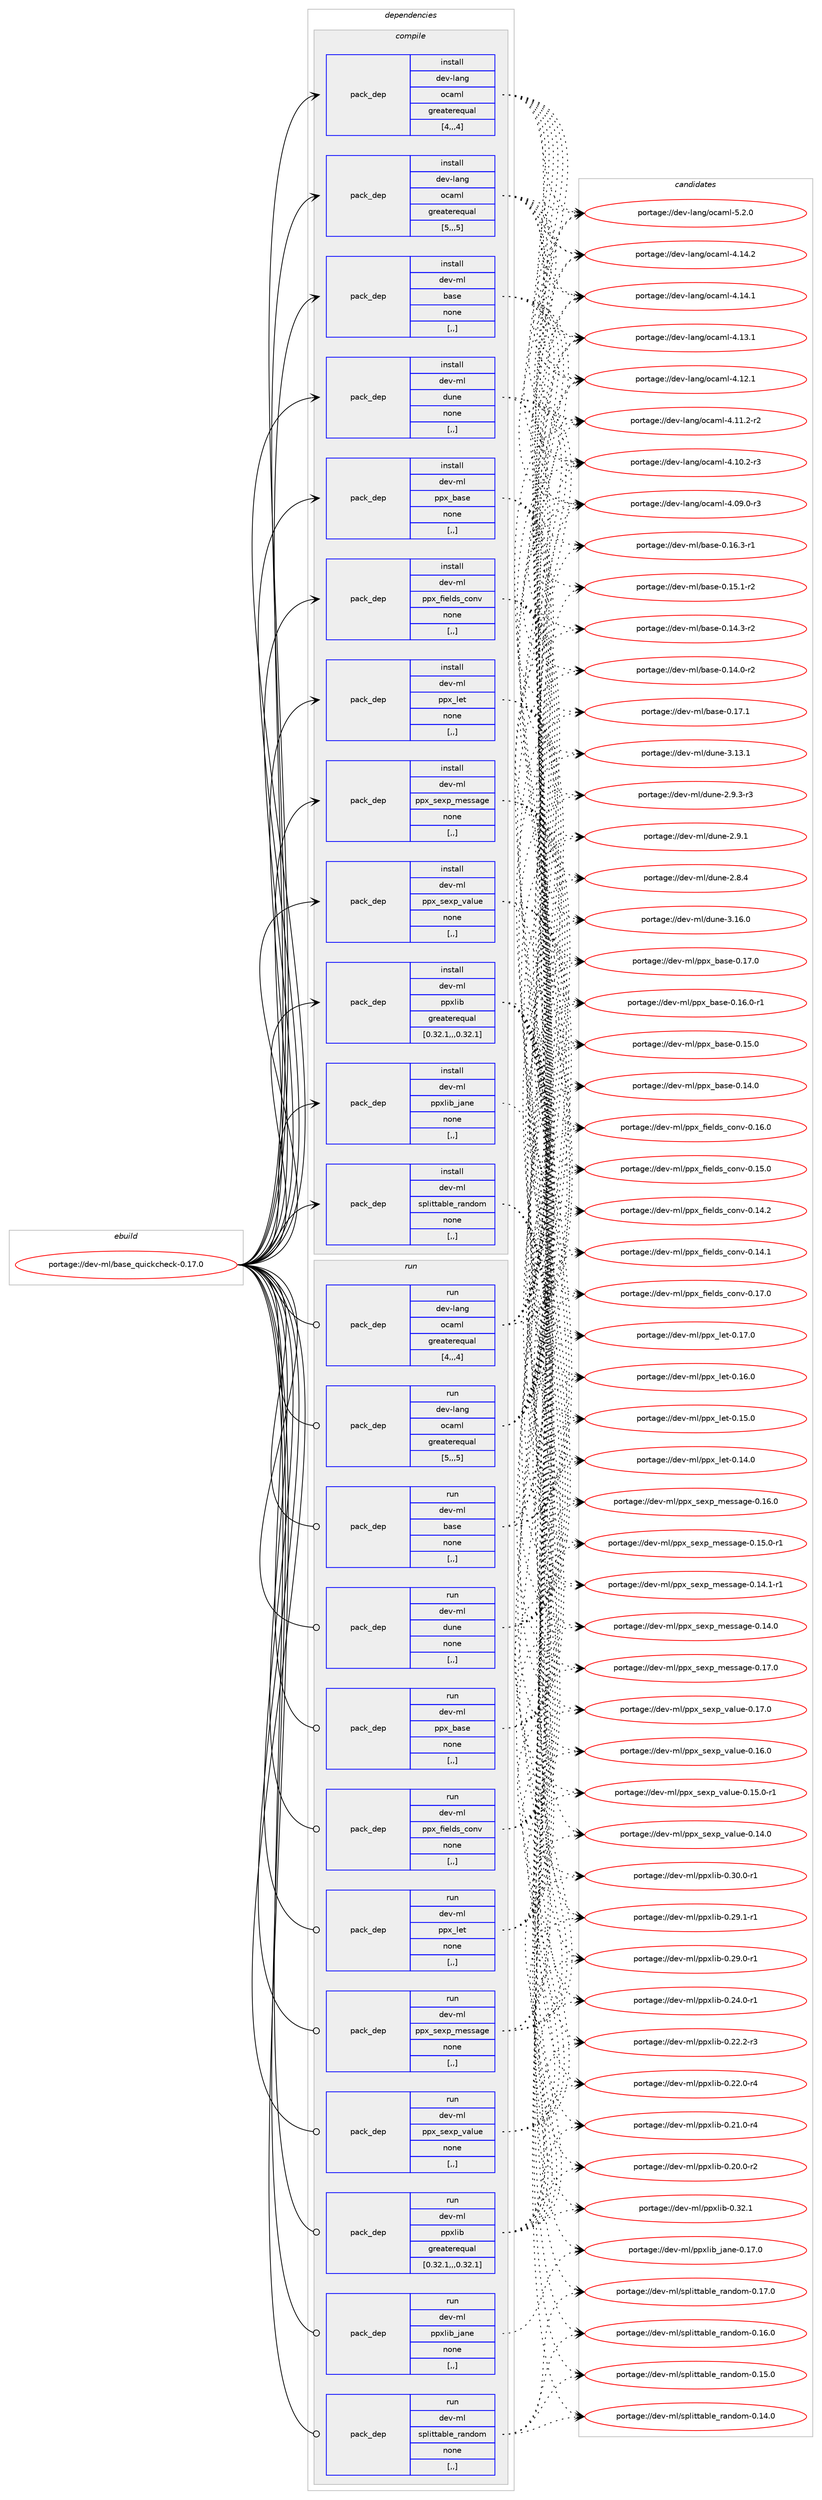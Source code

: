 digraph prolog {

# *************
# Graph options
# *************

newrank=true;
concentrate=true;
compound=true;
graph [rankdir=LR,fontname=Helvetica,fontsize=10,ranksep=1.5];#, ranksep=2.5, nodesep=0.2];
edge  [arrowhead=vee];
node  [fontname=Helvetica,fontsize=10];

# **********
# The ebuild
# **********

subgraph cluster_leftcol {
color=gray;
label=<<i>ebuild</i>>;
id [label="portage://dev-ml/base_quickcheck-0.17.0", color=red, width=4, href="../dev-ml/base_quickcheck-0.17.0.svg"];
}

# ****************
# The dependencies
# ****************

subgraph cluster_midcol {
color=gray;
label=<<i>dependencies</i>>;
subgraph cluster_compile {
fillcolor="#eeeeee";
style=filled;
label=<<i>compile</i>>;
subgraph pack447629 {
dependency611872 [label=<<TABLE BORDER="0" CELLBORDER="1" CELLSPACING="0" CELLPADDING="4" WIDTH="220"><TR><TD ROWSPAN="6" CELLPADDING="30">pack_dep</TD></TR><TR><TD WIDTH="110">install</TD></TR><TR><TD>dev-lang</TD></TR><TR><TD>ocaml</TD></TR><TR><TD>greaterequal</TD></TR><TR><TD>[4,,,4]</TD></TR></TABLE>>, shape=none, color=blue];
}
id:e -> dependency611872:w [weight=20,style="solid",arrowhead="vee"];
subgraph pack447630 {
dependency611873 [label=<<TABLE BORDER="0" CELLBORDER="1" CELLSPACING="0" CELLPADDING="4" WIDTH="220"><TR><TD ROWSPAN="6" CELLPADDING="30">pack_dep</TD></TR><TR><TD WIDTH="110">install</TD></TR><TR><TD>dev-lang</TD></TR><TR><TD>ocaml</TD></TR><TR><TD>greaterequal</TD></TR><TR><TD>[5,,,5]</TD></TR></TABLE>>, shape=none, color=blue];
}
id:e -> dependency611873:w [weight=20,style="solid",arrowhead="vee"];
subgraph pack447631 {
dependency611874 [label=<<TABLE BORDER="0" CELLBORDER="1" CELLSPACING="0" CELLPADDING="4" WIDTH="220"><TR><TD ROWSPAN="6" CELLPADDING="30">pack_dep</TD></TR><TR><TD WIDTH="110">install</TD></TR><TR><TD>dev-ml</TD></TR><TR><TD>base</TD></TR><TR><TD>none</TD></TR><TR><TD>[,,]</TD></TR></TABLE>>, shape=none, color=blue];
}
id:e -> dependency611874:w [weight=20,style="solid",arrowhead="vee"];
subgraph pack447632 {
dependency611875 [label=<<TABLE BORDER="0" CELLBORDER="1" CELLSPACING="0" CELLPADDING="4" WIDTH="220"><TR><TD ROWSPAN="6" CELLPADDING="30">pack_dep</TD></TR><TR><TD WIDTH="110">install</TD></TR><TR><TD>dev-ml</TD></TR><TR><TD>dune</TD></TR><TR><TD>none</TD></TR><TR><TD>[,,]</TD></TR></TABLE>>, shape=none, color=blue];
}
id:e -> dependency611875:w [weight=20,style="solid",arrowhead="vee"];
subgraph pack447633 {
dependency611876 [label=<<TABLE BORDER="0" CELLBORDER="1" CELLSPACING="0" CELLPADDING="4" WIDTH="220"><TR><TD ROWSPAN="6" CELLPADDING="30">pack_dep</TD></TR><TR><TD WIDTH="110">install</TD></TR><TR><TD>dev-ml</TD></TR><TR><TD>ppx_base</TD></TR><TR><TD>none</TD></TR><TR><TD>[,,]</TD></TR></TABLE>>, shape=none, color=blue];
}
id:e -> dependency611876:w [weight=20,style="solid",arrowhead="vee"];
subgraph pack447634 {
dependency611877 [label=<<TABLE BORDER="0" CELLBORDER="1" CELLSPACING="0" CELLPADDING="4" WIDTH="220"><TR><TD ROWSPAN="6" CELLPADDING="30">pack_dep</TD></TR><TR><TD WIDTH="110">install</TD></TR><TR><TD>dev-ml</TD></TR><TR><TD>ppx_fields_conv</TD></TR><TR><TD>none</TD></TR><TR><TD>[,,]</TD></TR></TABLE>>, shape=none, color=blue];
}
id:e -> dependency611877:w [weight=20,style="solid",arrowhead="vee"];
subgraph pack447635 {
dependency611878 [label=<<TABLE BORDER="0" CELLBORDER="1" CELLSPACING="0" CELLPADDING="4" WIDTH="220"><TR><TD ROWSPAN="6" CELLPADDING="30">pack_dep</TD></TR><TR><TD WIDTH="110">install</TD></TR><TR><TD>dev-ml</TD></TR><TR><TD>ppx_let</TD></TR><TR><TD>none</TD></TR><TR><TD>[,,]</TD></TR></TABLE>>, shape=none, color=blue];
}
id:e -> dependency611878:w [weight=20,style="solid",arrowhead="vee"];
subgraph pack447636 {
dependency611879 [label=<<TABLE BORDER="0" CELLBORDER="1" CELLSPACING="0" CELLPADDING="4" WIDTH="220"><TR><TD ROWSPAN="6" CELLPADDING="30">pack_dep</TD></TR><TR><TD WIDTH="110">install</TD></TR><TR><TD>dev-ml</TD></TR><TR><TD>ppx_sexp_message</TD></TR><TR><TD>none</TD></TR><TR><TD>[,,]</TD></TR></TABLE>>, shape=none, color=blue];
}
id:e -> dependency611879:w [weight=20,style="solid",arrowhead="vee"];
subgraph pack447637 {
dependency611880 [label=<<TABLE BORDER="0" CELLBORDER="1" CELLSPACING="0" CELLPADDING="4" WIDTH="220"><TR><TD ROWSPAN="6" CELLPADDING="30">pack_dep</TD></TR><TR><TD WIDTH="110">install</TD></TR><TR><TD>dev-ml</TD></TR><TR><TD>ppx_sexp_value</TD></TR><TR><TD>none</TD></TR><TR><TD>[,,]</TD></TR></TABLE>>, shape=none, color=blue];
}
id:e -> dependency611880:w [weight=20,style="solid",arrowhead="vee"];
subgraph pack447638 {
dependency611881 [label=<<TABLE BORDER="0" CELLBORDER="1" CELLSPACING="0" CELLPADDING="4" WIDTH="220"><TR><TD ROWSPAN="6" CELLPADDING="30">pack_dep</TD></TR><TR><TD WIDTH="110">install</TD></TR><TR><TD>dev-ml</TD></TR><TR><TD>ppxlib</TD></TR><TR><TD>greaterequal</TD></TR><TR><TD>[0.32.1,,,0.32.1]</TD></TR></TABLE>>, shape=none, color=blue];
}
id:e -> dependency611881:w [weight=20,style="solid",arrowhead="vee"];
subgraph pack447639 {
dependency611882 [label=<<TABLE BORDER="0" CELLBORDER="1" CELLSPACING="0" CELLPADDING="4" WIDTH="220"><TR><TD ROWSPAN="6" CELLPADDING="30">pack_dep</TD></TR><TR><TD WIDTH="110">install</TD></TR><TR><TD>dev-ml</TD></TR><TR><TD>ppxlib_jane</TD></TR><TR><TD>none</TD></TR><TR><TD>[,,]</TD></TR></TABLE>>, shape=none, color=blue];
}
id:e -> dependency611882:w [weight=20,style="solid",arrowhead="vee"];
subgraph pack447640 {
dependency611883 [label=<<TABLE BORDER="0" CELLBORDER="1" CELLSPACING="0" CELLPADDING="4" WIDTH="220"><TR><TD ROWSPAN="6" CELLPADDING="30">pack_dep</TD></TR><TR><TD WIDTH="110">install</TD></TR><TR><TD>dev-ml</TD></TR><TR><TD>splittable_random</TD></TR><TR><TD>none</TD></TR><TR><TD>[,,]</TD></TR></TABLE>>, shape=none, color=blue];
}
id:e -> dependency611883:w [weight=20,style="solid",arrowhead="vee"];
}
subgraph cluster_compileandrun {
fillcolor="#eeeeee";
style=filled;
label=<<i>compile and run</i>>;
}
subgraph cluster_run {
fillcolor="#eeeeee";
style=filled;
label=<<i>run</i>>;
subgraph pack447641 {
dependency611884 [label=<<TABLE BORDER="0" CELLBORDER="1" CELLSPACING="0" CELLPADDING="4" WIDTH="220"><TR><TD ROWSPAN="6" CELLPADDING="30">pack_dep</TD></TR><TR><TD WIDTH="110">run</TD></TR><TR><TD>dev-lang</TD></TR><TR><TD>ocaml</TD></TR><TR><TD>greaterequal</TD></TR><TR><TD>[4,,,4]</TD></TR></TABLE>>, shape=none, color=blue];
}
id:e -> dependency611884:w [weight=20,style="solid",arrowhead="odot"];
subgraph pack447642 {
dependency611885 [label=<<TABLE BORDER="0" CELLBORDER="1" CELLSPACING="0" CELLPADDING="4" WIDTH="220"><TR><TD ROWSPAN="6" CELLPADDING="30">pack_dep</TD></TR><TR><TD WIDTH="110">run</TD></TR><TR><TD>dev-lang</TD></TR><TR><TD>ocaml</TD></TR><TR><TD>greaterequal</TD></TR><TR><TD>[5,,,5]</TD></TR></TABLE>>, shape=none, color=blue];
}
id:e -> dependency611885:w [weight=20,style="solid",arrowhead="odot"];
subgraph pack447643 {
dependency611886 [label=<<TABLE BORDER="0" CELLBORDER="1" CELLSPACING="0" CELLPADDING="4" WIDTH="220"><TR><TD ROWSPAN="6" CELLPADDING="30">pack_dep</TD></TR><TR><TD WIDTH="110">run</TD></TR><TR><TD>dev-ml</TD></TR><TR><TD>base</TD></TR><TR><TD>none</TD></TR><TR><TD>[,,]</TD></TR></TABLE>>, shape=none, color=blue];
}
id:e -> dependency611886:w [weight=20,style="solid",arrowhead="odot"];
subgraph pack447644 {
dependency611887 [label=<<TABLE BORDER="0" CELLBORDER="1" CELLSPACING="0" CELLPADDING="4" WIDTH="220"><TR><TD ROWSPAN="6" CELLPADDING="30">pack_dep</TD></TR><TR><TD WIDTH="110">run</TD></TR><TR><TD>dev-ml</TD></TR><TR><TD>dune</TD></TR><TR><TD>none</TD></TR><TR><TD>[,,]</TD></TR></TABLE>>, shape=none, color=blue];
}
id:e -> dependency611887:w [weight=20,style="solid",arrowhead="odot"];
subgraph pack447645 {
dependency611888 [label=<<TABLE BORDER="0" CELLBORDER="1" CELLSPACING="0" CELLPADDING="4" WIDTH="220"><TR><TD ROWSPAN="6" CELLPADDING="30">pack_dep</TD></TR><TR><TD WIDTH="110">run</TD></TR><TR><TD>dev-ml</TD></TR><TR><TD>ppx_base</TD></TR><TR><TD>none</TD></TR><TR><TD>[,,]</TD></TR></TABLE>>, shape=none, color=blue];
}
id:e -> dependency611888:w [weight=20,style="solid",arrowhead="odot"];
subgraph pack447646 {
dependency611889 [label=<<TABLE BORDER="0" CELLBORDER="1" CELLSPACING="0" CELLPADDING="4" WIDTH="220"><TR><TD ROWSPAN="6" CELLPADDING="30">pack_dep</TD></TR><TR><TD WIDTH="110">run</TD></TR><TR><TD>dev-ml</TD></TR><TR><TD>ppx_fields_conv</TD></TR><TR><TD>none</TD></TR><TR><TD>[,,]</TD></TR></TABLE>>, shape=none, color=blue];
}
id:e -> dependency611889:w [weight=20,style="solid",arrowhead="odot"];
subgraph pack447647 {
dependency611890 [label=<<TABLE BORDER="0" CELLBORDER="1" CELLSPACING="0" CELLPADDING="4" WIDTH="220"><TR><TD ROWSPAN="6" CELLPADDING="30">pack_dep</TD></TR><TR><TD WIDTH="110">run</TD></TR><TR><TD>dev-ml</TD></TR><TR><TD>ppx_let</TD></TR><TR><TD>none</TD></TR><TR><TD>[,,]</TD></TR></TABLE>>, shape=none, color=blue];
}
id:e -> dependency611890:w [weight=20,style="solid",arrowhead="odot"];
subgraph pack447648 {
dependency611891 [label=<<TABLE BORDER="0" CELLBORDER="1" CELLSPACING="0" CELLPADDING="4" WIDTH="220"><TR><TD ROWSPAN="6" CELLPADDING="30">pack_dep</TD></TR><TR><TD WIDTH="110">run</TD></TR><TR><TD>dev-ml</TD></TR><TR><TD>ppx_sexp_message</TD></TR><TR><TD>none</TD></TR><TR><TD>[,,]</TD></TR></TABLE>>, shape=none, color=blue];
}
id:e -> dependency611891:w [weight=20,style="solid",arrowhead="odot"];
subgraph pack447649 {
dependency611892 [label=<<TABLE BORDER="0" CELLBORDER="1" CELLSPACING="0" CELLPADDING="4" WIDTH="220"><TR><TD ROWSPAN="6" CELLPADDING="30">pack_dep</TD></TR><TR><TD WIDTH="110">run</TD></TR><TR><TD>dev-ml</TD></TR><TR><TD>ppx_sexp_value</TD></TR><TR><TD>none</TD></TR><TR><TD>[,,]</TD></TR></TABLE>>, shape=none, color=blue];
}
id:e -> dependency611892:w [weight=20,style="solid",arrowhead="odot"];
subgraph pack447650 {
dependency611893 [label=<<TABLE BORDER="0" CELLBORDER="1" CELLSPACING="0" CELLPADDING="4" WIDTH="220"><TR><TD ROWSPAN="6" CELLPADDING="30">pack_dep</TD></TR><TR><TD WIDTH="110">run</TD></TR><TR><TD>dev-ml</TD></TR><TR><TD>ppxlib</TD></TR><TR><TD>greaterequal</TD></TR><TR><TD>[0.32.1,,,0.32.1]</TD></TR></TABLE>>, shape=none, color=blue];
}
id:e -> dependency611893:w [weight=20,style="solid",arrowhead="odot"];
subgraph pack447651 {
dependency611894 [label=<<TABLE BORDER="0" CELLBORDER="1" CELLSPACING="0" CELLPADDING="4" WIDTH="220"><TR><TD ROWSPAN="6" CELLPADDING="30">pack_dep</TD></TR><TR><TD WIDTH="110">run</TD></TR><TR><TD>dev-ml</TD></TR><TR><TD>ppxlib_jane</TD></TR><TR><TD>none</TD></TR><TR><TD>[,,]</TD></TR></TABLE>>, shape=none, color=blue];
}
id:e -> dependency611894:w [weight=20,style="solid",arrowhead="odot"];
subgraph pack447652 {
dependency611895 [label=<<TABLE BORDER="0" CELLBORDER="1" CELLSPACING="0" CELLPADDING="4" WIDTH="220"><TR><TD ROWSPAN="6" CELLPADDING="30">pack_dep</TD></TR><TR><TD WIDTH="110">run</TD></TR><TR><TD>dev-ml</TD></TR><TR><TD>splittable_random</TD></TR><TR><TD>none</TD></TR><TR><TD>[,,]</TD></TR></TABLE>>, shape=none, color=blue];
}
id:e -> dependency611895:w [weight=20,style="solid",arrowhead="odot"];
}
}

# **************
# The candidates
# **************

subgraph cluster_choices {
rank=same;
color=gray;
label=<<i>candidates</i>>;

subgraph choice447629 {
color=black;
nodesep=1;
choice1001011184510897110103471119997109108455346504648 [label="portage://dev-lang/ocaml-5.2.0", color=red, width=4,href="../dev-lang/ocaml-5.2.0.svg"];
choice100101118451089711010347111999710910845524649524650 [label="portage://dev-lang/ocaml-4.14.2", color=red, width=4,href="../dev-lang/ocaml-4.14.2.svg"];
choice100101118451089711010347111999710910845524649524649 [label="portage://dev-lang/ocaml-4.14.1", color=red, width=4,href="../dev-lang/ocaml-4.14.1.svg"];
choice100101118451089711010347111999710910845524649514649 [label="portage://dev-lang/ocaml-4.13.1", color=red, width=4,href="../dev-lang/ocaml-4.13.1.svg"];
choice100101118451089711010347111999710910845524649504649 [label="portage://dev-lang/ocaml-4.12.1", color=red, width=4,href="../dev-lang/ocaml-4.12.1.svg"];
choice1001011184510897110103471119997109108455246494946504511450 [label="portage://dev-lang/ocaml-4.11.2-r2", color=red, width=4,href="../dev-lang/ocaml-4.11.2-r2.svg"];
choice1001011184510897110103471119997109108455246494846504511451 [label="portage://dev-lang/ocaml-4.10.2-r3", color=red, width=4,href="../dev-lang/ocaml-4.10.2-r3.svg"];
choice1001011184510897110103471119997109108455246485746484511451 [label="portage://dev-lang/ocaml-4.09.0-r3", color=red, width=4,href="../dev-lang/ocaml-4.09.0-r3.svg"];
dependency611872:e -> choice1001011184510897110103471119997109108455346504648:w [style=dotted,weight="100"];
dependency611872:e -> choice100101118451089711010347111999710910845524649524650:w [style=dotted,weight="100"];
dependency611872:e -> choice100101118451089711010347111999710910845524649524649:w [style=dotted,weight="100"];
dependency611872:e -> choice100101118451089711010347111999710910845524649514649:w [style=dotted,weight="100"];
dependency611872:e -> choice100101118451089711010347111999710910845524649504649:w [style=dotted,weight="100"];
dependency611872:e -> choice1001011184510897110103471119997109108455246494946504511450:w [style=dotted,weight="100"];
dependency611872:e -> choice1001011184510897110103471119997109108455246494846504511451:w [style=dotted,weight="100"];
dependency611872:e -> choice1001011184510897110103471119997109108455246485746484511451:w [style=dotted,weight="100"];
}
subgraph choice447630 {
color=black;
nodesep=1;
choice1001011184510897110103471119997109108455346504648 [label="portage://dev-lang/ocaml-5.2.0", color=red, width=4,href="../dev-lang/ocaml-5.2.0.svg"];
choice100101118451089711010347111999710910845524649524650 [label="portage://dev-lang/ocaml-4.14.2", color=red, width=4,href="../dev-lang/ocaml-4.14.2.svg"];
choice100101118451089711010347111999710910845524649524649 [label="portage://dev-lang/ocaml-4.14.1", color=red, width=4,href="../dev-lang/ocaml-4.14.1.svg"];
choice100101118451089711010347111999710910845524649514649 [label="portage://dev-lang/ocaml-4.13.1", color=red, width=4,href="../dev-lang/ocaml-4.13.1.svg"];
choice100101118451089711010347111999710910845524649504649 [label="portage://dev-lang/ocaml-4.12.1", color=red, width=4,href="../dev-lang/ocaml-4.12.1.svg"];
choice1001011184510897110103471119997109108455246494946504511450 [label="portage://dev-lang/ocaml-4.11.2-r2", color=red, width=4,href="../dev-lang/ocaml-4.11.2-r2.svg"];
choice1001011184510897110103471119997109108455246494846504511451 [label="portage://dev-lang/ocaml-4.10.2-r3", color=red, width=4,href="../dev-lang/ocaml-4.10.2-r3.svg"];
choice1001011184510897110103471119997109108455246485746484511451 [label="portage://dev-lang/ocaml-4.09.0-r3", color=red, width=4,href="../dev-lang/ocaml-4.09.0-r3.svg"];
dependency611873:e -> choice1001011184510897110103471119997109108455346504648:w [style=dotted,weight="100"];
dependency611873:e -> choice100101118451089711010347111999710910845524649524650:w [style=dotted,weight="100"];
dependency611873:e -> choice100101118451089711010347111999710910845524649524649:w [style=dotted,weight="100"];
dependency611873:e -> choice100101118451089711010347111999710910845524649514649:w [style=dotted,weight="100"];
dependency611873:e -> choice100101118451089711010347111999710910845524649504649:w [style=dotted,weight="100"];
dependency611873:e -> choice1001011184510897110103471119997109108455246494946504511450:w [style=dotted,weight="100"];
dependency611873:e -> choice1001011184510897110103471119997109108455246494846504511451:w [style=dotted,weight="100"];
dependency611873:e -> choice1001011184510897110103471119997109108455246485746484511451:w [style=dotted,weight="100"];
}
subgraph choice447631 {
color=black;
nodesep=1;
choice1001011184510910847989711510145484649554649 [label="portage://dev-ml/base-0.17.1", color=red, width=4,href="../dev-ml/base-0.17.1.svg"];
choice10010111845109108479897115101454846495446514511449 [label="portage://dev-ml/base-0.16.3-r1", color=red, width=4,href="../dev-ml/base-0.16.3-r1.svg"];
choice10010111845109108479897115101454846495346494511450 [label="portage://dev-ml/base-0.15.1-r2", color=red, width=4,href="../dev-ml/base-0.15.1-r2.svg"];
choice10010111845109108479897115101454846495246514511450 [label="portage://dev-ml/base-0.14.3-r2", color=red, width=4,href="../dev-ml/base-0.14.3-r2.svg"];
choice10010111845109108479897115101454846495246484511450 [label="portage://dev-ml/base-0.14.0-r2", color=red, width=4,href="../dev-ml/base-0.14.0-r2.svg"];
dependency611874:e -> choice1001011184510910847989711510145484649554649:w [style=dotted,weight="100"];
dependency611874:e -> choice10010111845109108479897115101454846495446514511449:w [style=dotted,weight="100"];
dependency611874:e -> choice10010111845109108479897115101454846495346494511450:w [style=dotted,weight="100"];
dependency611874:e -> choice10010111845109108479897115101454846495246514511450:w [style=dotted,weight="100"];
dependency611874:e -> choice10010111845109108479897115101454846495246484511450:w [style=dotted,weight="100"];
}
subgraph choice447632 {
color=black;
nodesep=1;
choice100101118451091084710011711010145514649544648 [label="portage://dev-ml/dune-3.16.0", color=red, width=4,href="../dev-ml/dune-3.16.0.svg"];
choice100101118451091084710011711010145514649514649 [label="portage://dev-ml/dune-3.13.1", color=red, width=4,href="../dev-ml/dune-3.13.1.svg"];
choice10010111845109108471001171101014550465746514511451 [label="portage://dev-ml/dune-2.9.3-r3", color=red, width=4,href="../dev-ml/dune-2.9.3-r3.svg"];
choice1001011184510910847100117110101455046574649 [label="portage://dev-ml/dune-2.9.1", color=red, width=4,href="../dev-ml/dune-2.9.1.svg"];
choice1001011184510910847100117110101455046564652 [label="portage://dev-ml/dune-2.8.4", color=red, width=4,href="../dev-ml/dune-2.8.4.svg"];
dependency611875:e -> choice100101118451091084710011711010145514649544648:w [style=dotted,weight="100"];
dependency611875:e -> choice100101118451091084710011711010145514649514649:w [style=dotted,weight="100"];
dependency611875:e -> choice10010111845109108471001171101014550465746514511451:w [style=dotted,weight="100"];
dependency611875:e -> choice1001011184510910847100117110101455046574649:w [style=dotted,weight="100"];
dependency611875:e -> choice1001011184510910847100117110101455046564652:w [style=dotted,weight="100"];
}
subgraph choice447633 {
color=black;
nodesep=1;
choice100101118451091084711211212095989711510145484649554648 [label="portage://dev-ml/ppx_base-0.17.0", color=red, width=4,href="../dev-ml/ppx_base-0.17.0.svg"];
choice1001011184510910847112112120959897115101454846495446484511449 [label="portage://dev-ml/ppx_base-0.16.0-r1", color=red, width=4,href="../dev-ml/ppx_base-0.16.0-r1.svg"];
choice100101118451091084711211212095989711510145484649534648 [label="portage://dev-ml/ppx_base-0.15.0", color=red, width=4,href="../dev-ml/ppx_base-0.15.0.svg"];
choice100101118451091084711211212095989711510145484649524648 [label="portage://dev-ml/ppx_base-0.14.0", color=red, width=4,href="../dev-ml/ppx_base-0.14.0.svg"];
dependency611876:e -> choice100101118451091084711211212095989711510145484649554648:w [style=dotted,weight="100"];
dependency611876:e -> choice1001011184510910847112112120959897115101454846495446484511449:w [style=dotted,weight="100"];
dependency611876:e -> choice100101118451091084711211212095989711510145484649534648:w [style=dotted,weight="100"];
dependency611876:e -> choice100101118451091084711211212095989711510145484649524648:w [style=dotted,weight="100"];
}
subgraph choice447634 {
color=black;
nodesep=1;
choice100101118451091084711211212095102105101108100115959911111011845484649554648 [label="portage://dev-ml/ppx_fields_conv-0.17.0", color=red, width=4,href="../dev-ml/ppx_fields_conv-0.17.0.svg"];
choice100101118451091084711211212095102105101108100115959911111011845484649544648 [label="portage://dev-ml/ppx_fields_conv-0.16.0", color=red, width=4,href="../dev-ml/ppx_fields_conv-0.16.0.svg"];
choice100101118451091084711211212095102105101108100115959911111011845484649534648 [label="portage://dev-ml/ppx_fields_conv-0.15.0", color=red, width=4,href="../dev-ml/ppx_fields_conv-0.15.0.svg"];
choice100101118451091084711211212095102105101108100115959911111011845484649524650 [label="portage://dev-ml/ppx_fields_conv-0.14.2", color=red, width=4,href="../dev-ml/ppx_fields_conv-0.14.2.svg"];
choice100101118451091084711211212095102105101108100115959911111011845484649524649 [label="portage://dev-ml/ppx_fields_conv-0.14.1", color=red, width=4,href="../dev-ml/ppx_fields_conv-0.14.1.svg"];
dependency611877:e -> choice100101118451091084711211212095102105101108100115959911111011845484649554648:w [style=dotted,weight="100"];
dependency611877:e -> choice100101118451091084711211212095102105101108100115959911111011845484649544648:w [style=dotted,weight="100"];
dependency611877:e -> choice100101118451091084711211212095102105101108100115959911111011845484649534648:w [style=dotted,weight="100"];
dependency611877:e -> choice100101118451091084711211212095102105101108100115959911111011845484649524650:w [style=dotted,weight="100"];
dependency611877:e -> choice100101118451091084711211212095102105101108100115959911111011845484649524649:w [style=dotted,weight="100"];
}
subgraph choice447635 {
color=black;
nodesep=1;
choice10010111845109108471121121209510810111645484649554648 [label="portage://dev-ml/ppx_let-0.17.0", color=red, width=4,href="../dev-ml/ppx_let-0.17.0.svg"];
choice10010111845109108471121121209510810111645484649544648 [label="portage://dev-ml/ppx_let-0.16.0", color=red, width=4,href="../dev-ml/ppx_let-0.16.0.svg"];
choice10010111845109108471121121209510810111645484649534648 [label="portage://dev-ml/ppx_let-0.15.0", color=red, width=4,href="../dev-ml/ppx_let-0.15.0.svg"];
choice10010111845109108471121121209510810111645484649524648 [label="portage://dev-ml/ppx_let-0.14.0", color=red, width=4,href="../dev-ml/ppx_let-0.14.0.svg"];
dependency611878:e -> choice10010111845109108471121121209510810111645484649554648:w [style=dotted,weight="100"];
dependency611878:e -> choice10010111845109108471121121209510810111645484649544648:w [style=dotted,weight="100"];
dependency611878:e -> choice10010111845109108471121121209510810111645484649534648:w [style=dotted,weight="100"];
dependency611878:e -> choice10010111845109108471121121209510810111645484649524648:w [style=dotted,weight="100"];
}
subgraph choice447636 {
color=black;
nodesep=1;
choice100101118451091084711211212095115101120112951091011151159710310145484649554648 [label="portage://dev-ml/ppx_sexp_message-0.17.0", color=red, width=4,href="../dev-ml/ppx_sexp_message-0.17.0.svg"];
choice100101118451091084711211212095115101120112951091011151159710310145484649544648 [label="portage://dev-ml/ppx_sexp_message-0.16.0", color=red, width=4,href="../dev-ml/ppx_sexp_message-0.16.0.svg"];
choice1001011184510910847112112120951151011201129510910111511597103101454846495346484511449 [label="portage://dev-ml/ppx_sexp_message-0.15.0-r1", color=red, width=4,href="../dev-ml/ppx_sexp_message-0.15.0-r1.svg"];
choice1001011184510910847112112120951151011201129510910111511597103101454846495246494511449 [label="portage://dev-ml/ppx_sexp_message-0.14.1-r1", color=red, width=4,href="../dev-ml/ppx_sexp_message-0.14.1-r1.svg"];
choice100101118451091084711211212095115101120112951091011151159710310145484649524648 [label="portage://dev-ml/ppx_sexp_message-0.14.0", color=red, width=4,href="../dev-ml/ppx_sexp_message-0.14.0.svg"];
dependency611879:e -> choice100101118451091084711211212095115101120112951091011151159710310145484649554648:w [style=dotted,weight="100"];
dependency611879:e -> choice100101118451091084711211212095115101120112951091011151159710310145484649544648:w [style=dotted,weight="100"];
dependency611879:e -> choice1001011184510910847112112120951151011201129510910111511597103101454846495346484511449:w [style=dotted,weight="100"];
dependency611879:e -> choice1001011184510910847112112120951151011201129510910111511597103101454846495246494511449:w [style=dotted,weight="100"];
dependency611879:e -> choice100101118451091084711211212095115101120112951091011151159710310145484649524648:w [style=dotted,weight="100"];
}
subgraph choice447637 {
color=black;
nodesep=1;
choice100101118451091084711211212095115101120112951189710811710145484649554648 [label="portage://dev-ml/ppx_sexp_value-0.17.0", color=red, width=4,href="../dev-ml/ppx_sexp_value-0.17.0.svg"];
choice100101118451091084711211212095115101120112951189710811710145484649544648 [label="portage://dev-ml/ppx_sexp_value-0.16.0", color=red, width=4,href="../dev-ml/ppx_sexp_value-0.16.0.svg"];
choice1001011184510910847112112120951151011201129511897108117101454846495346484511449 [label="portage://dev-ml/ppx_sexp_value-0.15.0-r1", color=red, width=4,href="../dev-ml/ppx_sexp_value-0.15.0-r1.svg"];
choice100101118451091084711211212095115101120112951189710811710145484649524648 [label="portage://dev-ml/ppx_sexp_value-0.14.0", color=red, width=4,href="../dev-ml/ppx_sexp_value-0.14.0.svg"];
dependency611880:e -> choice100101118451091084711211212095115101120112951189710811710145484649554648:w [style=dotted,weight="100"];
dependency611880:e -> choice100101118451091084711211212095115101120112951189710811710145484649544648:w [style=dotted,weight="100"];
dependency611880:e -> choice1001011184510910847112112120951151011201129511897108117101454846495346484511449:w [style=dotted,weight="100"];
dependency611880:e -> choice100101118451091084711211212095115101120112951189710811710145484649524648:w [style=dotted,weight="100"];
}
subgraph choice447638 {
color=black;
nodesep=1;
choice10010111845109108471121121201081059845484651504649 [label="portage://dev-ml/ppxlib-0.32.1", color=red, width=4,href="../dev-ml/ppxlib-0.32.1.svg"];
choice100101118451091084711211212010810598454846514846484511449 [label="portage://dev-ml/ppxlib-0.30.0-r1", color=red, width=4,href="../dev-ml/ppxlib-0.30.0-r1.svg"];
choice100101118451091084711211212010810598454846505746494511449 [label="portage://dev-ml/ppxlib-0.29.1-r1", color=red, width=4,href="../dev-ml/ppxlib-0.29.1-r1.svg"];
choice100101118451091084711211212010810598454846505746484511449 [label="portage://dev-ml/ppxlib-0.29.0-r1", color=red, width=4,href="../dev-ml/ppxlib-0.29.0-r1.svg"];
choice100101118451091084711211212010810598454846505246484511449 [label="portage://dev-ml/ppxlib-0.24.0-r1", color=red, width=4,href="../dev-ml/ppxlib-0.24.0-r1.svg"];
choice100101118451091084711211212010810598454846505046504511451 [label="portage://dev-ml/ppxlib-0.22.2-r3", color=red, width=4,href="../dev-ml/ppxlib-0.22.2-r3.svg"];
choice100101118451091084711211212010810598454846505046484511452 [label="portage://dev-ml/ppxlib-0.22.0-r4", color=red, width=4,href="../dev-ml/ppxlib-0.22.0-r4.svg"];
choice100101118451091084711211212010810598454846504946484511452 [label="portage://dev-ml/ppxlib-0.21.0-r4", color=red, width=4,href="../dev-ml/ppxlib-0.21.0-r4.svg"];
choice100101118451091084711211212010810598454846504846484511450 [label="portage://dev-ml/ppxlib-0.20.0-r2", color=red, width=4,href="../dev-ml/ppxlib-0.20.0-r2.svg"];
dependency611881:e -> choice10010111845109108471121121201081059845484651504649:w [style=dotted,weight="100"];
dependency611881:e -> choice100101118451091084711211212010810598454846514846484511449:w [style=dotted,weight="100"];
dependency611881:e -> choice100101118451091084711211212010810598454846505746494511449:w [style=dotted,weight="100"];
dependency611881:e -> choice100101118451091084711211212010810598454846505746484511449:w [style=dotted,weight="100"];
dependency611881:e -> choice100101118451091084711211212010810598454846505246484511449:w [style=dotted,weight="100"];
dependency611881:e -> choice100101118451091084711211212010810598454846505046504511451:w [style=dotted,weight="100"];
dependency611881:e -> choice100101118451091084711211212010810598454846505046484511452:w [style=dotted,weight="100"];
dependency611881:e -> choice100101118451091084711211212010810598454846504946484511452:w [style=dotted,weight="100"];
dependency611881:e -> choice100101118451091084711211212010810598454846504846484511450:w [style=dotted,weight="100"];
}
subgraph choice447639 {
color=black;
nodesep=1;
choice100101118451091084711211212010810598951069711010145484649554648 [label="portage://dev-ml/ppxlib_jane-0.17.0", color=red, width=4,href="../dev-ml/ppxlib_jane-0.17.0.svg"];
dependency611882:e -> choice100101118451091084711211212010810598951069711010145484649554648:w [style=dotted,weight="100"];
}
subgraph choice447640 {
color=black;
nodesep=1;
choice10010111845109108471151121081051161169798108101951149711010011110945484649554648 [label="portage://dev-ml/splittable_random-0.17.0", color=red, width=4,href="../dev-ml/splittable_random-0.17.0.svg"];
choice10010111845109108471151121081051161169798108101951149711010011110945484649544648 [label="portage://dev-ml/splittable_random-0.16.0", color=red, width=4,href="../dev-ml/splittable_random-0.16.0.svg"];
choice10010111845109108471151121081051161169798108101951149711010011110945484649534648 [label="portage://dev-ml/splittable_random-0.15.0", color=red, width=4,href="../dev-ml/splittable_random-0.15.0.svg"];
choice10010111845109108471151121081051161169798108101951149711010011110945484649524648 [label="portage://dev-ml/splittable_random-0.14.0", color=red, width=4,href="../dev-ml/splittable_random-0.14.0.svg"];
dependency611883:e -> choice10010111845109108471151121081051161169798108101951149711010011110945484649554648:w [style=dotted,weight="100"];
dependency611883:e -> choice10010111845109108471151121081051161169798108101951149711010011110945484649544648:w [style=dotted,weight="100"];
dependency611883:e -> choice10010111845109108471151121081051161169798108101951149711010011110945484649534648:w [style=dotted,weight="100"];
dependency611883:e -> choice10010111845109108471151121081051161169798108101951149711010011110945484649524648:w [style=dotted,weight="100"];
}
subgraph choice447641 {
color=black;
nodesep=1;
choice1001011184510897110103471119997109108455346504648 [label="portage://dev-lang/ocaml-5.2.0", color=red, width=4,href="../dev-lang/ocaml-5.2.0.svg"];
choice100101118451089711010347111999710910845524649524650 [label="portage://dev-lang/ocaml-4.14.2", color=red, width=4,href="../dev-lang/ocaml-4.14.2.svg"];
choice100101118451089711010347111999710910845524649524649 [label="portage://dev-lang/ocaml-4.14.1", color=red, width=4,href="../dev-lang/ocaml-4.14.1.svg"];
choice100101118451089711010347111999710910845524649514649 [label="portage://dev-lang/ocaml-4.13.1", color=red, width=4,href="../dev-lang/ocaml-4.13.1.svg"];
choice100101118451089711010347111999710910845524649504649 [label="portage://dev-lang/ocaml-4.12.1", color=red, width=4,href="../dev-lang/ocaml-4.12.1.svg"];
choice1001011184510897110103471119997109108455246494946504511450 [label="portage://dev-lang/ocaml-4.11.2-r2", color=red, width=4,href="../dev-lang/ocaml-4.11.2-r2.svg"];
choice1001011184510897110103471119997109108455246494846504511451 [label="portage://dev-lang/ocaml-4.10.2-r3", color=red, width=4,href="../dev-lang/ocaml-4.10.2-r3.svg"];
choice1001011184510897110103471119997109108455246485746484511451 [label="portage://dev-lang/ocaml-4.09.0-r3", color=red, width=4,href="../dev-lang/ocaml-4.09.0-r3.svg"];
dependency611884:e -> choice1001011184510897110103471119997109108455346504648:w [style=dotted,weight="100"];
dependency611884:e -> choice100101118451089711010347111999710910845524649524650:w [style=dotted,weight="100"];
dependency611884:e -> choice100101118451089711010347111999710910845524649524649:w [style=dotted,weight="100"];
dependency611884:e -> choice100101118451089711010347111999710910845524649514649:w [style=dotted,weight="100"];
dependency611884:e -> choice100101118451089711010347111999710910845524649504649:w [style=dotted,weight="100"];
dependency611884:e -> choice1001011184510897110103471119997109108455246494946504511450:w [style=dotted,weight="100"];
dependency611884:e -> choice1001011184510897110103471119997109108455246494846504511451:w [style=dotted,weight="100"];
dependency611884:e -> choice1001011184510897110103471119997109108455246485746484511451:w [style=dotted,weight="100"];
}
subgraph choice447642 {
color=black;
nodesep=1;
choice1001011184510897110103471119997109108455346504648 [label="portage://dev-lang/ocaml-5.2.0", color=red, width=4,href="../dev-lang/ocaml-5.2.0.svg"];
choice100101118451089711010347111999710910845524649524650 [label="portage://dev-lang/ocaml-4.14.2", color=red, width=4,href="../dev-lang/ocaml-4.14.2.svg"];
choice100101118451089711010347111999710910845524649524649 [label="portage://dev-lang/ocaml-4.14.1", color=red, width=4,href="../dev-lang/ocaml-4.14.1.svg"];
choice100101118451089711010347111999710910845524649514649 [label="portage://dev-lang/ocaml-4.13.1", color=red, width=4,href="../dev-lang/ocaml-4.13.1.svg"];
choice100101118451089711010347111999710910845524649504649 [label="portage://dev-lang/ocaml-4.12.1", color=red, width=4,href="../dev-lang/ocaml-4.12.1.svg"];
choice1001011184510897110103471119997109108455246494946504511450 [label="portage://dev-lang/ocaml-4.11.2-r2", color=red, width=4,href="../dev-lang/ocaml-4.11.2-r2.svg"];
choice1001011184510897110103471119997109108455246494846504511451 [label="portage://dev-lang/ocaml-4.10.2-r3", color=red, width=4,href="../dev-lang/ocaml-4.10.2-r3.svg"];
choice1001011184510897110103471119997109108455246485746484511451 [label="portage://dev-lang/ocaml-4.09.0-r3", color=red, width=4,href="../dev-lang/ocaml-4.09.0-r3.svg"];
dependency611885:e -> choice1001011184510897110103471119997109108455346504648:w [style=dotted,weight="100"];
dependency611885:e -> choice100101118451089711010347111999710910845524649524650:w [style=dotted,weight="100"];
dependency611885:e -> choice100101118451089711010347111999710910845524649524649:w [style=dotted,weight="100"];
dependency611885:e -> choice100101118451089711010347111999710910845524649514649:w [style=dotted,weight="100"];
dependency611885:e -> choice100101118451089711010347111999710910845524649504649:w [style=dotted,weight="100"];
dependency611885:e -> choice1001011184510897110103471119997109108455246494946504511450:w [style=dotted,weight="100"];
dependency611885:e -> choice1001011184510897110103471119997109108455246494846504511451:w [style=dotted,weight="100"];
dependency611885:e -> choice1001011184510897110103471119997109108455246485746484511451:w [style=dotted,weight="100"];
}
subgraph choice447643 {
color=black;
nodesep=1;
choice1001011184510910847989711510145484649554649 [label="portage://dev-ml/base-0.17.1", color=red, width=4,href="../dev-ml/base-0.17.1.svg"];
choice10010111845109108479897115101454846495446514511449 [label="portage://dev-ml/base-0.16.3-r1", color=red, width=4,href="../dev-ml/base-0.16.3-r1.svg"];
choice10010111845109108479897115101454846495346494511450 [label="portage://dev-ml/base-0.15.1-r2", color=red, width=4,href="../dev-ml/base-0.15.1-r2.svg"];
choice10010111845109108479897115101454846495246514511450 [label="portage://dev-ml/base-0.14.3-r2", color=red, width=4,href="../dev-ml/base-0.14.3-r2.svg"];
choice10010111845109108479897115101454846495246484511450 [label="portage://dev-ml/base-0.14.0-r2", color=red, width=4,href="../dev-ml/base-0.14.0-r2.svg"];
dependency611886:e -> choice1001011184510910847989711510145484649554649:w [style=dotted,weight="100"];
dependency611886:e -> choice10010111845109108479897115101454846495446514511449:w [style=dotted,weight="100"];
dependency611886:e -> choice10010111845109108479897115101454846495346494511450:w [style=dotted,weight="100"];
dependency611886:e -> choice10010111845109108479897115101454846495246514511450:w [style=dotted,weight="100"];
dependency611886:e -> choice10010111845109108479897115101454846495246484511450:w [style=dotted,weight="100"];
}
subgraph choice447644 {
color=black;
nodesep=1;
choice100101118451091084710011711010145514649544648 [label="portage://dev-ml/dune-3.16.0", color=red, width=4,href="../dev-ml/dune-3.16.0.svg"];
choice100101118451091084710011711010145514649514649 [label="portage://dev-ml/dune-3.13.1", color=red, width=4,href="../dev-ml/dune-3.13.1.svg"];
choice10010111845109108471001171101014550465746514511451 [label="portage://dev-ml/dune-2.9.3-r3", color=red, width=4,href="../dev-ml/dune-2.9.3-r3.svg"];
choice1001011184510910847100117110101455046574649 [label="portage://dev-ml/dune-2.9.1", color=red, width=4,href="../dev-ml/dune-2.9.1.svg"];
choice1001011184510910847100117110101455046564652 [label="portage://dev-ml/dune-2.8.4", color=red, width=4,href="../dev-ml/dune-2.8.4.svg"];
dependency611887:e -> choice100101118451091084710011711010145514649544648:w [style=dotted,weight="100"];
dependency611887:e -> choice100101118451091084710011711010145514649514649:w [style=dotted,weight="100"];
dependency611887:e -> choice10010111845109108471001171101014550465746514511451:w [style=dotted,weight="100"];
dependency611887:e -> choice1001011184510910847100117110101455046574649:w [style=dotted,weight="100"];
dependency611887:e -> choice1001011184510910847100117110101455046564652:w [style=dotted,weight="100"];
}
subgraph choice447645 {
color=black;
nodesep=1;
choice100101118451091084711211212095989711510145484649554648 [label="portage://dev-ml/ppx_base-0.17.0", color=red, width=4,href="../dev-ml/ppx_base-0.17.0.svg"];
choice1001011184510910847112112120959897115101454846495446484511449 [label="portage://dev-ml/ppx_base-0.16.0-r1", color=red, width=4,href="../dev-ml/ppx_base-0.16.0-r1.svg"];
choice100101118451091084711211212095989711510145484649534648 [label="portage://dev-ml/ppx_base-0.15.0", color=red, width=4,href="../dev-ml/ppx_base-0.15.0.svg"];
choice100101118451091084711211212095989711510145484649524648 [label="portage://dev-ml/ppx_base-0.14.0", color=red, width=4,href="../dev-ml/ppx_base-0.14.0.svg"];
dependency611888:e -> choice100101118451091084711211212095989711510145484649554648:w [style=dotted,weight="100"];
dependency611888:e -> choice1001011184510910847112112120959897115101454846495446484511449:w [style=dotted,weight="100"];
dependency611888:e -> choice100101118451091084711211212095989711510145484649534648:w [style=dotted,weight="100"];
dependency611888:e -> choice100101118451091084711211212095989711510145484649524648:w [style=dotted,weight="100"];
}
subgraph choice447646 {
color=black;
nodesep=1;
choice100101118451091084711211212095102105101108100115959911111011845484649554648 [label="portage://dev-ml/ppx_fields_conv-0.17.0", color=red, width=4,href="../dev-ml/ppx_fields_conv-0.17.0.svg"];
choice100101118451091084711211212095102105101108100115959911111011845484649544648 [label="portage://dev-ml/ppx_fields_conv-0.16.0", color=red, width=4,href="../dev-ml/ppx_fields_conv-0.16.0.svg"];
choice100101118451091084711211212095102105101108100115959911111011845484649534648 [label="portage://dev-ml/ppx_fields_conv-0.15.0", color=red, width=4,href="../dev-ml/ppx_fields_conv-0.15.0.svg"];
choice100101118451091084711211212095102105101108100115959911111011845484649524650 [label="portage://dev-ml/ppx_fields_conv-0.14.2", color=red, width=4,href="../dev-ml/ppx_fields_conv-0.14.2.svg"];
choice100101118451091084711211212095102105101108100115959911111011845484649524649 [label="portage://dev-ml/ppx_fields_conv-0.14.1", color=red, width=4,href="../dev-ml/ppx_fields_conv-0.14.1.svg"];
dependency611889:e -> choice100101118451091084711211212095102105101108100115959911111011845484649554648:w [style=dotted,weight="100"];
dependency611889:e -> choice100101118451091084711211212095102105101108100115959911111011845484649544648:w [style=dotted,weight="100"];
dependency611889:e -> choice100101118451091084711211212095102105101108100115959911111011845484649534648:w [style=dotted,weight="100"];
dependency611889:e -> choice100101118451091084711211212095102105101108100115959911111011845484649524650:w [style=dotted,weight="100"];
dependency611889:e -> choice100101118451091084711211212095102105101108100115959911111011845484649524649:w [style=dotted,weight="100"];
}
subgraph choice447647 {
color=black;
nodesep=1;
choice10010111845109108471121121209510810111645484649554648 [label="portage://dev-ml/ppx_let-0.17.0", color=red, width=4,href="../dev-ml/ppx_let-0.17.0.svg"];
choice10010111845109108471121121209510810111645484649544648 [label="portage://dev-ml/ppx_let-0.16.0", color=red, width=4,href="../dev-ml/ppx_let-0.16.0.svg"];
choice10010111845109108471121121209510810111645484649534648 [label="portage://dev-ml/ppx_let-0.15.0", color=red, width=4,href="../dev-ml/ppx_let-0.15.0.svg"];
choice10010111845109108471121121209510810111645484649524648 [label="portage://dev-ml/ppx_let-0.14.0", color=red, width=4,href="../dev-ml/ppx_let-0.14.0.svg"];
dependency611890:e -> choice10010111845109108471121121209510810111645484649554648:w [style=dotted,weight="100"];
dependency611890:e -> choice10010111845109108471121121209510810111645484649544648:w [style=dotted,weight="100"];
dependency611890:e -> choice10010111845109108471121121209510810111645484649534648:w [style=dotted,weight="100"];
dependency611890:e -> choice10010111845109108471121121209510810111645484649524648:w [style=dotted,weight="100"];
}
subgraph choice447648 {
color=black;
nodesep=1;
choice100101118451091084711211212095115101120112951091011151159710310145484649554648 [label="portage://dev-ml/ppx_sexp_message-0.17.0", color=red, width=4,href="../dev-ml/ppx_sexp_message-0.17.0.svg"];
choice100101118451091084711211212095115101120112951091011151159710310145484649544648 [label="portage://dev-ml/ppx_sexp_message-0.16.0", color=red, width=4,href="../dev-ml/ppx_sexp_message-0.16.0.svg"];
choice1001011184510910847112112120951151011201129510910111511597103101454846495346484511449 [label="portage://dev-ml/ppx_sexp_message-0.15.0-r1", color=red, width=4,href="../dev-ml/ppx_sexp_message-0.15.0-r1.svg"];
choice1001011184510910847112112120951151011201129510910111511597103101454846495246494511449 [label="portage://dev-ml/ppx_sexp_message-0.14.1-r1", color=red, width=4,href="../dev-ml/ppx_sexp_message-0.14.1-r1.svg"];
choice100101118451091084711211212095115101120112951091011151159710310145484649524648 [label="portage://dev-ml/ppx_sexp_message-0.14.0", color=red, width=4,href="../dev-ml/ppx_sexp_message-0.14.0.svg"];
dependency611891:e -> choice100101118451091084711211212095115101120112951091011151159710310145484649554648:w [style=dotted,weight="100"];
dependency611891:e -> choice100101118451091084711211212095115101120112951091011151159710310145484649544648:w [style=dotted,weight="100"];
dependency611891:e -> choice1001011184510910847112112120951151011201129510910111511597103101454846495346484511449:w [style=dotted,weight="100"];
dependency611891:e -> choice1001011184510910847112112120951151011201129510910111511597103101454846495246494511449:w [style=dotted,weight="100"];
dependency611891:e -> choice100101118451091084711211212095115101120112951091011151159710310145484649524648:w [style=dotted,weight="100"];
}
subgraph choice447649 {
color=black;
nodesep=1;
choice100101118451091084711211212095115101120112951189710811710145484649554648 [label="portage://dev-ml/ppx_sexp_value-0.17.0", color=red, width=4,href="../dev-ml/ppx_sexp_value-0.17.0.svg"];
choice100101118451091084711211212095115101120112951189710811710145484649544648 [label="portage://dev-ml/ppx_sexp_value-0.16.0", color=red, width=4,href="../dev-ml/ppx_sexp_value-0.16.0.svg"];
choice1001011184510910847112112120951151011201129511897108117101454846495346484511449 [label="portage://dev-ml/ppx_sexp_value-0.15.0-r1", color=red, width=4,href="../dev-ml/ppx_sexp_value-0.15.0-r1.svg"];
choice100101118451091084711211212095115101120112951189710811710145484649524648 [label="portage://dev-ml/ppx_sexp_value-0.14.0", color=red, width=4,href="../dev-ml/ppx_sexp_value-0.14.0.svg"];
dependency611892:e -> choice100101118451091084711211212095115101120112951189710811710145484649554648:w [style=dotted,weight="100"];
dependency611892:e -> choice100101118451091084711211212095115101120112951189710811710145484649544648:w [style=dotted,weight="100"];
dependency611892:e -> choice1001011184510910847112112120951151011201129511897108117101454846495346484511449:w [style=dotted,weight="100"];
dependency611892:e -> choice100101118451091084711211212095115101120112951189710811710145484649524648:w [style=dotted,weight="100"];
}
subgraph choice447650 {
color=black;
nodesep=1;
choice10010111845109108471121121201081059845484651504649 [label="portage://dev-ml/ppxlib-0.32.1", color=red, width=4,href="../dev-ml/ppxlib-0.32.1.svg"];
choice100101118451091084711211212010810598454846514846484511449 [label="portage://dev-ml/ppxlib-0.30.0-r1", color=red, width=4,href="../dev-ml/ppxlib-0.30.0-r1.svg"];
choice100101118451091084711211212010810598454846505746494511449 [label="portage://dev-ml/ppxlib-0.29.1-r1", color=red, width=4,href="../dev-ml/ppxlib-0.29.1-r1.svg"];
choice100101118451091084711211212010810598454846505746484511449 [label="portage://dev-ml/ppxlib-0.29.0-r1", color=red, width=4,href="../dev-ml/ppxlib-0.29.0-r1.svg"];
choice100101118451091084711211212010810598454846505246484511449 [label="portage://dev-ml/ppxlib-0.24.0-r1", color=red, width=4,href="../dev-ml/ppxlib-0.24.0-r1.svg"];
choice100101118451091084711211212010810598454846505046504511451 [label="portage://dev-ml/ppxlib-0.22.2-r3", color=red, width=4,href="../dev-ml/ppxlib-0.22.2-r3.svg"];
choice100101118451091084711211212010810598454846505046484511452 [label="portage://dev-ml/ppxlib-0.22.0-r4", color=red, width=4,href="../dev-ml/ppxlib-0.22.0-r4.svg"];
choice100101118451091084711211212010810598454846504946484511452 [label="portage://dev-ml/ppxlib-0.21.0-r4", color=red, width=4,href="../dev-ml/ppxlib-0.21.0-r4.svg"];
choice100101118451091084711211212010810598454846504846484511450 [label="portage://dev-ml/ppxlib-0.20.0-r2", color=red, width=4,href="../dev-ml/ppxlib-0.20.0-r2.svg"];
dependency611893:e -> choice10010111845109108471121121201081059845484651504649:w [style=dotted,weight="100"];
dependency611893:e -> choice100101118451091084711211212010810598454846514846484511449:w [style=dotted,weight="100"];
dependency611893:e -> choice100101118451091084711211212010810598454846505746494511449:w [style=dotted,weight="100"];
dependency611893:e -> choice100101118451091084711211212010810598454846505746484511449:w [style=dotted,weight="100"];
dependency611893:e -> choice100101118451091084711211212010810598454846505246484511449:w [style=dotted,weight="100"];
dependency611893:e -> choice100101118451091084711211212010810598454846505046504511451:w [style=dotted,weight="100"];
dependency611893:e -> choice100101118451091084711211212010810598454846505046484511452:w [style=dotted,weight="100"];
dependency611893:e -> choice100101118451091084711211212010810598454846504946484511452:w [style=dotted,weight="100"];
dependency611893:e -> choice100101118451091084711211212010810598454846504846484511450:w [style=dotted,weight="100"];
}
subgraph choice447651 {
color=black;
nodesep=1;
choice100101118451091084711211212010810598951069711010145484649554648 [label="portage://dev-ml/ppxlib_jane-0.17.0", color=red, width=4,href="../dev-ml/ppxlib_jane-0.17.0.svg"];
dependency611894:e -> choice100101118451091084711211212010810598951069711010145484649554648:w [style=dotted,weight="100"];
}
subgraph choice447652 {
color=black;
nodesep=1;
choice10010111845109108471151121081051161169798108101951149711010011110945484649554648 [label="portage://dev-ml/splittable_random-0.17.0", color=red, width=4,href="../dev-ml/splittable_random-0.17.0.svg"];
choice10010111845109108471151121081051161169798108101951149711010011110945484649544648 [label="portage://dev-ml/splittable_random-0.16.0", color=red, width=4,href="../dev-ml/splittable_random-0.16.0.svg"];
choice10010111845109108471151121081051161169798108101951149711010011110945484649534648 [label="portage://dev-ml/splittable_random-0.15.0", color=red, width=4,href="../dev-ml/splittable_random-0.15.0.svg"];
choice10010111845109108471151121081051161169798108101951149711010011110945484649524648 [label="portage://dev-ml/splittable_random-0.14.0", color=red, width=4,href="../dev-ml/splittable_random-0.14.0.svg"];
dependency611895:e -> choice10010111845109108471151121081051161169798108101951149711010011110945484649554648:w [style=dotted,weight="100"];
dependency611895:e -> choice10010111845109108471151121081051161169798108101951149711010011110945484649544648:w [style=dotted,weight="100"];
dependency611895:e -> choice10010111845109108471151121081051161169798108101951149711010011110945484649534648:w [style=dotted,weight="100"];
dependency611895:e -> choice10010111845109108471151121081051161169798108101951149711010011110945484649524648:w [style=dotted,weight="100"];
}
}

}
